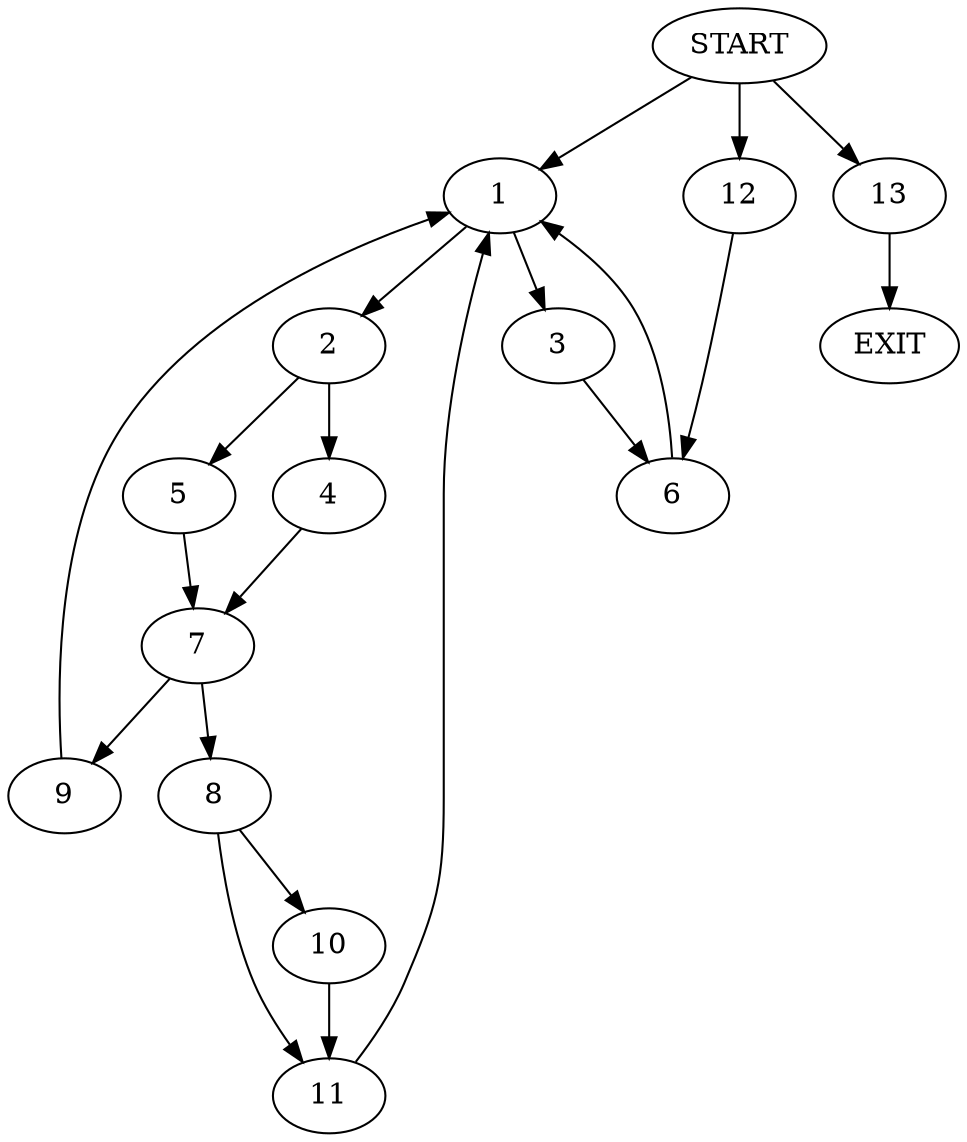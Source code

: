 digraph {
0 [label="START"]
14 [label="EXIT"]
0 -> 1
1 -> 2
1 -> 3
2 -> 4
2 -> 5
3 -> 6
5 -> 7
4 -> 7
7 -> 8
7 -> 9
9 -> 1
8 -> 10
8 -> 11
6 -> 1
0 -> 12
12 -> 6
0 -> 13
13 -> 14
10 -> 11
11 -> 1
}

